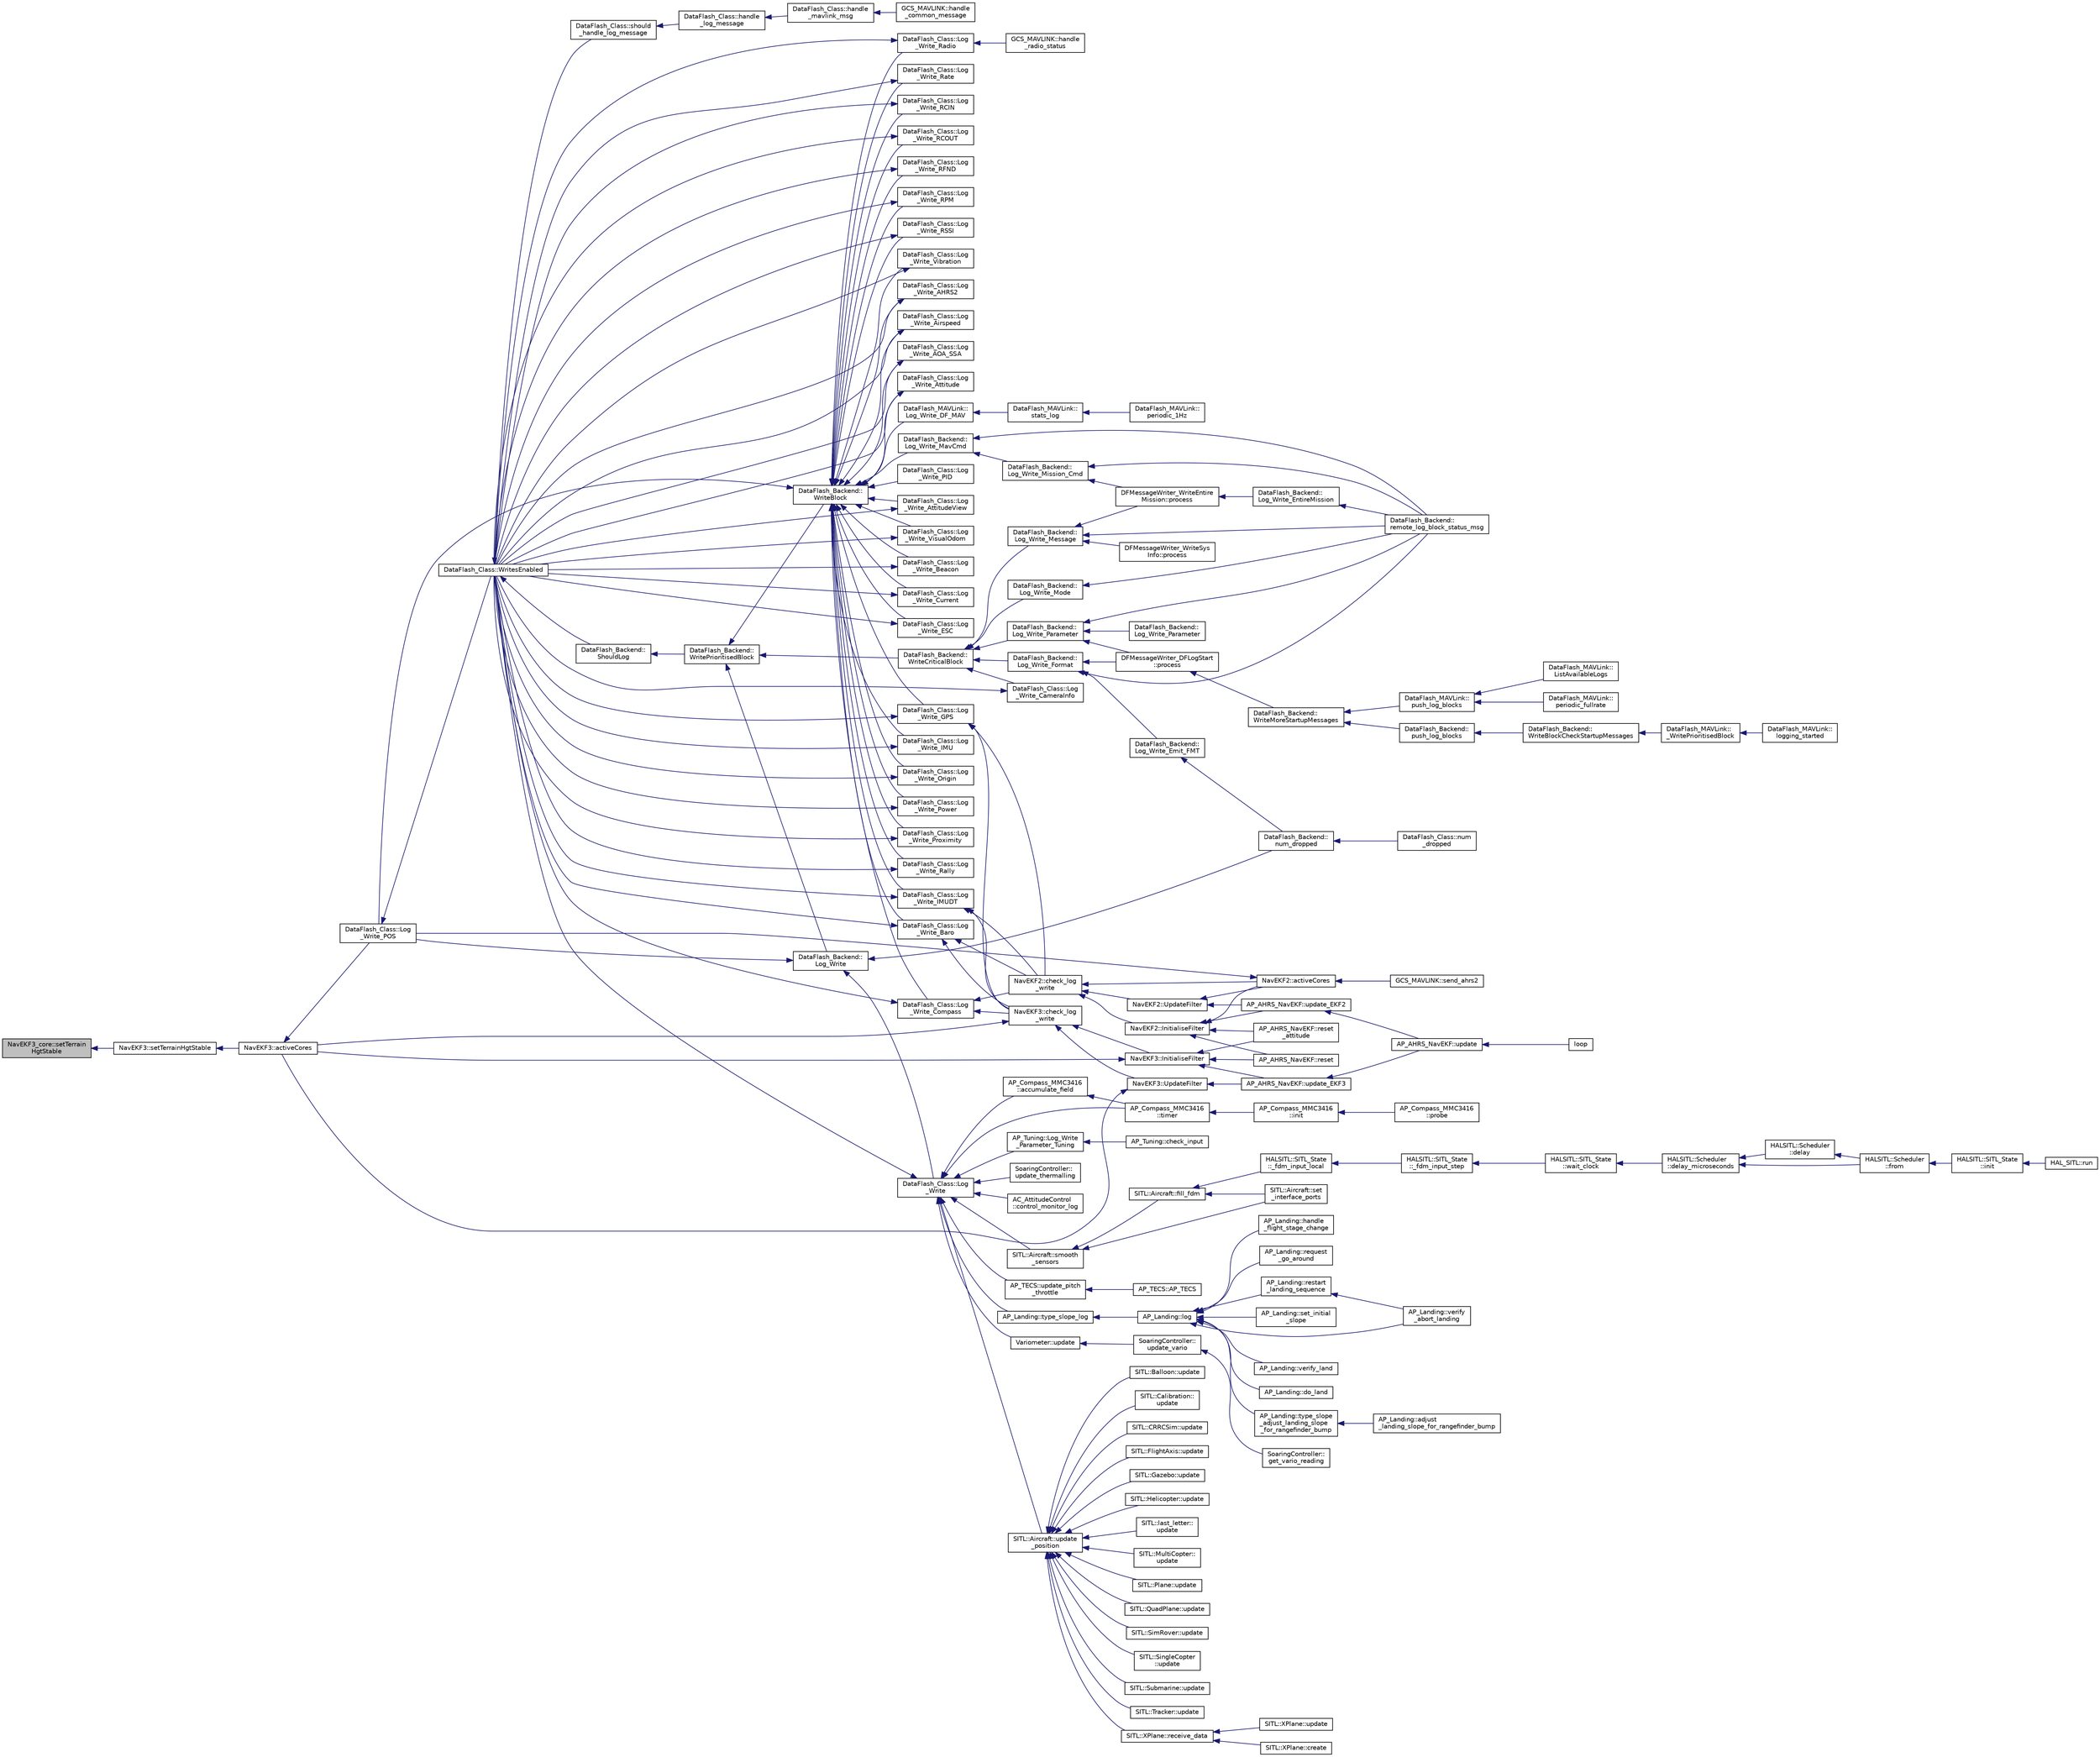 digraph "NavEKF3_core::setTerrainHgtStable"
{
 // INTERACTIVE_SVG=YES
  edge [fontname="Helvetica",fontsize="10",labelfontname="Helvetica",labelfontsize="10"];
  node [fontname="Helvetica",fontsize="10",shape=record];
  rankdir="LR";
  Node1 [label="NavEKF3_core::setTerrain\lHgtStable",height=0.2,width=0.4,color="black", fillcolor="grey75", style="filled", fontcolor="black"];
  Node1 -> Node2 [dir="back",color="midnightblue",fontsize="10",style="solid",fontname="Helvetica"];
  Node2 [label="NavEKF3::setTerrainHgtStable",height=0.2,width=0.4,color="black", fillcolor="white", style="filled",URL="$classNavEKF3.html#ad3a3ec456aee0f9177f044ae7b3b5376"];
  Node2 -> Node3 [dir="back",color="midnightblue",fontsize="10",style="solid",fontname="Helvetica"];
  Node3 [label="NavEKF3::activeCores",height=0.2,width=0.4,color="black", fillcolor="white", style="filled",URL="$classNavEKF3.html#a3e1f50ad977a17222fcd7a6851b0f2ec"];
  Node3 -> Node4 [dir="back",color="midnightblue",fontsize="10",style="solid",fontname="Helvetica"];
  Node4 [label="DataFlash_Class::Log\l_Write_POS",height=0.2,width=0.4,color="black", fillcolor="white", style="filled",URL="$classDataFlash__Class.html#a46e58faaa53c44516433f6bb7bde4163"];
  Node4 -> Node5 [dir="back",color="midnightblue",fontsize="10",style="solid",fontname="Helvetica"];
  Node5 [label="DataFlash_Class::WritesEnabled",height=0.2,width=0.4,color="black", fillcolor="white", style="filled",URL="$classDataFlash__Class.html#a680528ccef337901407a125439e1f397"];
  Node5 -> Node6 [dir="back",color="midnightblue",fontsize="10",style="solid",fontname="Helvetica"];
  Node6 [label="DataFlash_Class::should\l_handle_log_message",height=0.2,width=0.4,color="black", fillcolor="white", style="filled",URL="$classDataFlash__Class.html#a1f5e7a1ba369422c7df05cd384019b0e"];
  Node6 -> Node7 [dir="back",color="midnightblue",fontsize="10",style="solid",fontname="Helvetica"];
  Node7 [label="DataFlash_Class::handle\l_log_message",height=0.2,width=0.4,color="black", fillcolor="white", style="filled",URL="$classDataFlash__Class.html#a54a0f06df82820b62ec798a212821d25"];
  Node7 -> Node8 [dir="back",color="midnightblue",fontsize="10",style="solid",fontname="Helvetica"];
  Node8 [label="DataFlash_Class::handle\l_mavlink_msg",height=0.2,width=0.4,color="black", fillcolor="white", style="filled",URL="$classDataFlash__Class.html#a06ce95acf59edd4dd3b8aa7246913e7a"];
  Node8 -> Node9 [dir="back",color="midnightblue",fontsize="10",style="solid",fontname="Helvetica"];
  Node9 [label="GCS_MAVLINK::handle\l_common_message",height=0.2,width=0.4,color="black", fillcolor="white", style="filled",URL="$structGCS__MAVLINK.html#a13da94a2548ade6552a5250eb3251e89"];
  Node5 -> Node10 [dir="back",color="midnightblue",fontsize="10",style="solid",fontname="Helvetica"];
  Node10 [label="DataFlash_Backend::\lShouldLog",height=0.2,width=0.4,color="black", fillcolor="white", style="filled",URL="$classDataFlash__Backend.html#ae29c274eff677e46bb9e404656194789"];
  Node10 -> Node11 [dir="back",color="midnightblue",fontsize="10",style="solid",fontname="Helvetica"];
  Node11 [label="DataFlash_Backend::\lWritePrioritisedBlock",height=0.2,width=0.4,color="black", fillcolor="white", style="filled",URL="$classDataFlash__Backend.html#a70bd07e118265442caab0d742cb06abc"];
  Node11 -> Node12 [dir="back",color="midnightblue",fontsize="10",style="solid",fontname="Helvetica"];
  Node12 [label="DataFlash_Backend::\lLog_Write",height=0.2,width=0.4,color="black", fillcolor="white", style="filled",URL="$classDataFlash__Backend.html#a701111d46c96bfab23971267f325ddd3"];
  Node12 -> Node13 [dir="back",color="midnightblue",fontsize="10",style="solid",fontname="Helvetica"];
  Node13 [label="DataFlash_Class::Log\l_Write",height=0.2,width=0.4,color="black", fillcolor="white", style="filled",URL="$classDataFlash__Class.html#a379c836ed19feeac263fcd994b60226b"];
  Node13 -> Node14 [dir="back",color="midnightblue",fontsize="10",style="solid",fontname="Helvetica"];
  Node14 [label="AP_Compass_MMC3416\l::accumulate_field",height=0.2,width=0.4,color="black", fillcolor="white", style="filled",URL="$classAP__Compass__MMC3416.html#aa81525e474696e469db55ad9712a1b4f"];
  Node14 -> Node15 [dir="back",color="midnightblue",fontsize="10",style="solid",fontname="Helvetica"];
  Node15 [label="AP_Compass_MMC3416\l::timer",height=0.2,width=0.4,color="black", fillcolor="white", style="filled",URL="$classAP__Compass__MMC3416.html#a8b5b61173af45f3892c51bbeda783190"];
  Node15 -> Node16 [dir="back",color="midnightblue",fontsize="10",style="solid",fontname="Helvetica"];
  Node16 [label="AP_Compass_MMC3416\l::init",height=0.2,width=0.4,color="black", fillcolor="white", style="filled",URL="$classAP__Compass__MMC3416.html#af9749d12b13a50641e4c2b7b8b702ac2"];
  Node16 -> Node17 [dir="back",color="midnightblue",fontsize="10",style="solid",fontname="Helvetica"];
  Node17 [label="AP_Compass_MMC3416\l::probe",height=0.2,width=0.4,color="black", fillcolor="white", style="filled",URL="$classAP__Compass__MMC3416.html#a45317bd66ff02b0b69e17221ff572261"];
  Node13 -> Node18 [dir="back",color="midnightblue",fontsize="10",style="solid",fontname="Helvetica"];
  Node18 [label="AC_AttitudeControl\l::control_monitor_log",height=0.2,width=0.4,color="black", fillcolor="white", style="filled",URL="$classAC__AttitudeControl.html#a24124a33c8cd7a9cd575d0c16a1e2d5b"];
  Node13 -> Node19 [dir="back",color="midnightblue",fontsize="10",style="solid",fontname="Helvetica"];
  Node19 [label="AP_Tuning::Log_Write\l_Parameter_Tuning",height=0.2,width=0.4,color="black", fillcolor="white", style="filled",URL="$classAP__Tuning.html#abc35074ce5f7c46fbbc644d80c3dc15a"];
  Node19 -> Node20 [dir="back",color="midnightblue",fontsize="10",style="solid",fontname="Helvetica"];
  Node20 [label="AP_Tuning::check_input",height=0.2,width=0.4,color="black", fillcolor="white", style="filled",URL="$classAP__Tuning.html#a26bf8c5e3711e547ce95654ca285fecb"];
  Node13 -> Node21 [dir="back",color="midnightblue",fontsize="10",style="solid",fontname="Helvetica"];
  Node21 [label="SITL::Aircraft::smooth\l_sensors",height=0.2,width=0.4,color="black", fillcolor="white", style="filled",URL="$classSITL_1_1Aircraft.html#a8b835df207c22a4d9bc24b14525ce968"];
  Node21 -> Node22 [dir="back",color="midnightblue",fontsize="10",style="solid",fontname="Helvetica"];
  Node22 [label="SITL::Aircraft::fill_fdm",height=0.2,width=0.4,color="black", fillcolor="white", style="filled",URL="$classSITL_1_1Aircraft.html#a07b38044e8a77d5f48db38e9913e06db"];
  Node22 -> Node23 [dir="back",color="midnightblue",fontsize="10",style="solid",fontname="Helvetica"];
  Node23 [label="HALSITL::SITL_State\l::_fdm_input_local",height=0.2,width=0.4,color="black", fillcolor="white", style="filled",URL="$classHALSITL_1_1SITL__State.html#a141fe78b0702ab2f2ac4cafc221fdb97"];
  Node23 -> Node24 [dir="back",color="midnightblue",fontsize="10",style="solid",fontname="Helvetica"];
  Node24 [label="HALSITL::SITL_State\l::_fdm_input_step",height=0.2,width=0.4,color="black", fillcolor="white", style="filled",URL="$classHALSITL_1_1SITL__State.html#ae31c93a26ca780bb508dded2498e2e93"];
  Node24 -> Node25 [dir="back",color="midnightblue",fontsize="10",style="solid",fontname="Helvetica"];
  Node25 [label="HALSITL::SITL_State\l::wait_clock",height=0.2,width=0.4,color="black", fillcolor="white", style="filled",URL="$classHALSITL_1_1SITL__State.html#a3eeaf330efded46259bbf64fc53e6b9f"];
  Node25 -> Node26 [dir="back",color="midnightblue",fontsize="10",style="solid",fontname="Helvetica"];
  Node26 [label="HALSITL::Scheduler\l::delay_microseconds",height=0.2,width=0.4,color="black", fillcolor="white", style="filled",URL="$classHALSITL_1_1Scheduler.html#a4cffd5bcba0175bf49c7aa75ff3bf09a"];
  Node26 -> Node27 [dir="back",color="midnightblue",fontsize="10",style="solid",fontname="Helvetica"];
  Node27 [label="HALSITL::Scheduler\l::from",height=0.2,width=0.4,color="black", fillcolor="white", style="filled",URL="$classHALSITL_1_1Scheduler.html#a2c3ea70328333081349821921242cb39"];
  Node27 -> Node28 [dir="back",color="midnightblue",fontsize="10",style="solid",fontname="Helvetica"];
  Node28 [label="HALSITL::SITL_State\l::init",height=0.2,width=0.4,color="black", fillcolor="white", style="filled",URL="$classHALSITL_1_1SITL__State.html#a7059cb4e279007aae9b06757a68c15af"];
  Node28 -> Node29 [dir="back",color="midnightblue",fontsize="10",style="solid",fontname="Helvetica"];
  Node29 [label="HAL_SITL::run",height=0.2,width=0.4,color="black", fillcolor="white", style="filled",URL="$classHAL__SITL.html#add0e35ac5a212a6b187c55186c8f026a"];
  Node26 -> Node30 [dir="back",color="midnightblue",fontsize="10",style="solid",fontname="Helvetica"];
  Node30 [label="HALSITL::Scheduler\l::delay",height=0.2,width=0.4,color="black", fillcolor="white", style="filled",URL="$classHALSITL_1_1Scheduler.html#a14f3239ecbb9889823b20dc9de655c2f"];
  Node30 -> Node27 [dir="back",color="midnightblue",fontsize="10",style="solid",fontname="Helvetica"];
  Node22 -> Node31 [dir="back",color="midnightblue",fontsize="10",style="solid",fontname="Helvetica"];
  Node31 [label="SITL::Aircraft::set\l_interface_ports",height=0.2,width=0.4,color="black", fillcolor="white", style="filled",URL="$classSITL_1_1Aircraft.html#a061f04e9f5bc75cc1f250a4e7c3d8421"];
  Node21 -> Node31 [dir="back",color="midnightblue",fontsize="10",style="solid",fontname="Helvetica"];
  Node13 -> Node15 [dir="back",color="midnightblue",fontsize="10",style="solid",fontname="Helvetica"];
  Node13 -> Node32 [dir="back",color="midnightblue",fontsize="10",style="solid",fontname="Helvetica"];
  Node32 [label="AP_Landing::type_slope_log",height=0.2,width=0.4,color="black", fillcolor="white", style="filled",URL="$classAP__Landing.html#ac0b5a7424b989984441d47159f9e691c"];
  Node32 -> Node33 [dir="back",color="midnightblue",fontsize="10",style="solid",fontname="Helvetica"];
  Node33 [label="AP_Landing::log",height=0.2,width=0.4,color="black", fillcolor="white", style="filled",URL="$classAP__Landing.html#afbaa15e50629185cb1c1dcb1c41289d8"];
  Node33 -> Node34 [dir="back",color="midnightblue",fontsize="10",style="solid",fontname="Helvetica"];
  Node34 [label="AP_Landing::do_land",height=0.2,width=0.4,color="black", fillcolor="white", style="filled",URL="$classAP__Landing.html#ac7cb51eaa69d1bed262223b56ee2c4ce"];
  Node33 -> Node35 [dir="back",color="midnightblue",fontsize="10",style="solid",fontname="Helvetica"];
  Node35 [label="AP_Landing::handle\l_flight_stage_change",height=0.2,width=0.4,color="black", fillcolor="white", style="filled",URL="$classAP__Landing.html#a9f6d861fd1bf8df96c061931179095c0"];
  Node33 -> Node36 [dir="back",color="midnightblue",fontsize="10",style="solid",fontname="Helvetica"];
  Node36 [label="AP_Landing::request\l_go_around",height=0.2,width=0.4,color="black", fillcolor="white", style="filled",URL="$classAP__Landing.html#afc506451afaaca18bebe5746f1caf448"];
  Node33 -> Node37 [dir="back",color="midnightblue",fontsize="10",style="solid",fontname="Helvetica"];
  Node37 [label="AP_Landing::restart\l_landing_sequence",height=0.2,width=0.4,color="black", fillcolor="white", style="filled",URL="$classAP__Landing.html#a4cb652398231c274e6061aa6b211366b"];
  Node37 -> Node38 [dir="back",color="midnightblue",fontsize="10",style="solid",fontname="Helvetica"];
  Node38 [label="AP_Landing::verify\l_abort_landing",height=0.2,width=0.4,color="black", fillcolor="white", style="filled",URL="$classAP__Landing.html#a23d5d937afe630bfa1d3eeea5d767e4b"];
  Node33 -> Node39 [dir="back",color="midnightblue",fontsize="10",style="solid",fontname="Helvetica"];
  Node39 [label="AP_Landing::set_initial\l_slope",height=0.2,width=0.4,color="black", fillcolor="white", style="filled",URL="$classAP__Landing.html#a7e905f0cb574cb49a778b18906362736"];
  Node33 -> Node40 [dir="back",color="midnightblue",fontsize="10",style="solid",fontname="Helvetica"];
  Node40 [label="AP_Landing::type_slope\l_adjust_landing_slope\l_for_rangefinder_bump",height=0.2,width=0.4,color="black", fillcolor="white", style="filled",URL="$classAP__Landing.html#a68317a4d27e65aadc7013a9363da5ce3"];
  Node40 -> Node41 [dir="back",color="midnightblue",fontsize="10",style="solid",fontname="Helvetica"];
  Node41 [label="AP_Landing::adjust\l_landing_slope_for_rangefinder_bump",height=0.2,width=0.4,color="black", fillcolor="white", style="filled",URL="$classAP__Landing.html#aca701ba52726269447500bdf654b3b10"];
  Node33 -> Node38 [dir="back",color="midnightblue",fontsize="10",style="solid",fontname="Helvetica"];
  Node33 -> Node42 [dir="back",color="midnightblue",fontsize="10",style="solid",fontname="Helvetica"];
  Node42 [label="AP_Landing::verify_land",height=0.2,width=0.4,color="black", fillcolor="white", style="filled",URL="$classAP__Landing.html#afdbc34de818b9cb366336c23660fd495"];
  Node13 -> Node43 [dir="back",color="midnightblue",fontsize="10",style="solid",fontname="Helvetica"];
  Node43 [label="Variometer::update",height=0.2,width=0.4,color="black", fillcolor="white", style="filled",URL="$classVariometer.html#ae8429634659d6e7f64a64992380e7b2b"];
  Node43 -> Node44 [dir="back",color="midnightblue",fontsize="10",style="solid",fontname="Helvetica"];
  Node44 [label="SoaringController::\lupdate_vario",height=0.2,width=0.4,color="black", fillcolor="white", style="filled",URL="$classSoaringController.html#a7adf701742d2ba2f2e699b9e3ce1b955"];
  Node44 -> Node45 [dir="back",color="midnightblue",fontsize="10",style="solid",fontname="Helvetica"];
  Node45 [label="SoaringController::\lget_vario_reading",height=0.2,width=0.4,color="black", fillcolor="white", style="filled",URL="$classSoaringController.html#aea41b313738070dceb7c4953d4873342"];
  Node13 -> Node46 [dir="back",color="midnightblue",fontsize="10",style="solid",fontname="Helvetica"];
  Node46 [label="AP_TECS::update_pitch\l_throttle",height=0.2,width=0.4,color="black", fillcolor="white", style="filled",URL="$classAP__TECS.html#ad9fdee521b36fe15ab8ab06a35717c5a"];
  Node46 -> Node47 [dir="back",color="midnightblue",fontsize="10",style="solid",fontname="Helvetica"];
  Node47 [label="AP_TECS::AP_TECS",height=0.2,width=0.4,color="black", fillcolor="white", style="filled",URL="$classAP__TECS.html#a01d6d2b6f4c4151838115b13020d8990"];
  Node13 -> Node48 [dir="back",color="midnightblue",fontsize="10",style="solid",fontname="Helvetica"];
  Node48 [label="SITL::Aircraft::update\l_position",height=0.2,width=0.4,color="black", fillcolor="white", style="filled",URL="$classSITL_1_1Aircraft.html#a4a72b2c0617cf55b24b062daaae685b9"];
  Node48 -> Node49 [dir="back",color="midnightblue",fontsize="10",style="solid",fontname="Helvetica"];
  Node49 [label="SITL::Balloon::update",height=0.2,width=0.4,color="black", fillcolor="white", style="filled",URL="$classSITL_1_1Balloon.html#a34f5716a3c9ba0805d89dc36656ae90c"];
  Node48 -> Node50 [dir="back",color="midnightblue",fontsize="10",style="solid",fontname="Helvetica"];
  Node50 [label="SITL::Calibration::\lupdate",height=0.2,width=0.4,color="black", fillcolor="white", style="filled",URL="$classSITL_1_1Calibration.html#a0c3f60adfbc5d68ae425883af18b62f4"];
  Node48 -> Node51 [dir="back",color="midnightblue",fontsize="10",style="solid",fontname="Helvetica"];
  Node51 [label="SITL::CRRCSim::update",height=0.2,width=0.4,color="black", fillcolor="white", style="filled",URL="$classSITL_1_1CRRCSim.html#ada236d396837feb2c5efe885ea504f87"];
  Node48 -> Node52 [dir="back",color="midnightblue",fontsize="10",style="solid",fontname="Helvetica"];
  Node52 [label="SITL::FlightAxis::update",height=0.2,width=0.4,color="black", fillcolor="white", style="filled",URL="$classSITL_1_1FlightAxis.html#abea39b8171735bf99ad90267f6be4c42"];
  Node48 -> Node53 [dir="back",color="midnightblue",fontsize="10",style="solid",fontname="Helvetica"];
  Node53 [label="SITL::Gazebo::update",height=0.2,width=0.4,color="black", fillcolor="white", style="filled",URL="$classSITL_1_1Gazebo.html#a120a541070549b98ba4740c91abf97a7"];
  Node48 -> Node54 [dir="back",color="midnightblue",fontsize="10",style="solid",fontname="Helvetica"];
  Node54 [label="SITL::Helicopter::update",height=0.2,width=0.4,color="black", fillcolor="white", style="filled",URL="$classSITL_1_1Helicopter.html#a0e8602ead0fe804552ab7ade9a1b171e"];
  Node48 -> Node55 [dir="back",color="midnightblue",fontsize="10",style="solid",fontname="Helvetica"];
  Node55 [label="SITL::last_letter::\lupdate",height=0.2,width=0.4,color="black", fillcolor="white", style="filled",URL="$classSITL_1_1last__letter.html#ae4e6d3acea9730faa873e8d25b876d19"];
  Node48 -> Node56 [dir="back",color="midnightblue",fontsize="10",style="solid",fontname="Helvetica"];
  Node56 [label="SITL::MultiCopter::\lupdate",height=0.2,width=0.4,color="black", fillcolor="white", style="filled",URL="$classSITL_1_1MultiCopter.html#ad4df8bcd20625ce425cc9d73f9aa6a20"];
  Node48 -> Node57 [dir="back",color="midnightblue",fontsize="10",style="solid",fontname="Helvetica"];
  Node57 [label="SITL::Plane::update",height=0.2,width=0.4,color="black", fillcolor="white", style="filled",URL="$classSITL_1_1Plane.html#a7852409df29e250b1903384d1446930c"];
  Node48 -> Node58 [dir="back",color="midnightblue",fontsize="10",style="solid",fontname="Helvetica"];
  Node58 [label="SITL::QuadPlane::update",height=0.2,width=0.4,color="black", fillcolor="white", style="filled",URL="$classSITL_1_1QuadPlane.html#af9068f0de1894f5afc49481c869e3b6c"];
  Node48 -> Node59 [dir="back",color="midnightblue",fontsize="10",style="solid",fontname="Helvetica"];
  Node59 [label="SITL::SimRover::update",height=0.2,width=0.4,color="black", fillcolor="white", style="filled",URL="$classSITL_1_1SimRover.html#a0692a116e9c7cff78adb0b08b0d571b2"];
  Node48 -> Node60 [dir="back",color="midnightblue",fontsize="10",style="solid",fontname="Helvetica"];
  Node60 [label="SITL::SingleCopter\l::update",height=0.2,width=0.4,color="black", fillcolor="white", style="filled",URL="$classSITL_1_1SingleCopter.html#a07d0997518b86260a6a80b914733d7b5"];
  Node48 -> Node61 [dir="back",color="midnightblue",fontsize="10",style="solid",fontname="Helvetica"];
  Node61 [label="SITL::Submarine::update",height=0.2,width=0.4,color="black", fillcolor="white", style="filled",URL="$classSITL_1_1Submarine.html#ae172876dbb527df84dfb38c9fa383878"];
  Node48 -> Node62 [dir="back",color="midnightblue",fontsize="10",style="solid",fontname="Helvetica"];
  Node62 [label="SITL::Tracker::update",height=0.2,width=0.4,color="black", fillcolor="white", style="filled",URL="$classSITL_1_1Tracker.html#aa2d26c0841ead98b60a9291eb4d74b71"];
  Node48 -> Node63 [dir="back",color="midnightblue",fontsize="10",style="solid",fontname="Helvetica"];
  Node63 [label="SITL::XPlane::receive_data",height=0.2,width=0.4,color="black", fillcolor="white", style="filled",URL="$classSITL_1_1XPlane.html#ab30e1d12c7ebc3699a29f3442804a68b"];
  Node63 -> Node64 [dir="back",color="midnightblue",fontsize="10",style="solid",fontname="Helvetica"];
  Node64 [label="SITL::XPlane::update",height=0.2,width=0.4,color="black", fillcolor="white", style="filled",URL="$classSITL_1_1XPlane.html#abc5e72c8fd3445fcb19b6b1d42ec9970"];
  Node63 -> Node65 [dir="back",color="midnightblue",fontsize="10",style="solid",fontname="Helvetica"];
  Node65 [label="SITL::XPlane::create",height=0.2,width=0.4,color="black", fillcolor="white", style="filled",URL="$classSITL_1_1XPlane.html#a5cbab32f016edeff5108ded953c17cbe"];
  Node13 -> Node66 [dir="back",color="midnightblue",fontsize="10",style="solid",fontname="Helvetica"];
  Node66 [label="SoaringController::\lupdate_thermalling",height=0.2,width=0.4,color="black", fillcolor="white", style="filled",URL="$classSoaringController.html#abfbc693fd6c93da20fb098aedf6fd596"];
  Node13 -> Node5 [dir="back",color="midnightblue",fontsize="10",style="solid",fontname="Helvetica"];
  Node12 -> Node4 [dir="back",color="midnightblue",fontsize="10",style="solid",fontname="Helvetica"];
  Node12 -> Node67 [dir="back",color="midnightblue",fontsize="10",style="solid",fontname="Helvetica"];
  Node67 [label="DataFlash_Backend::\lnum_dropped",height=0.2,width=0.4,color="black", fillcolor="white", style="filled",URL="$classDataFlash__Backend.html#a944c1f573e2cd12e7ff491d48898d446"];
  Node67 -> Node68 [dir="back",color="midnightblue",fontsize="10",style="solid",fontname="Helvetica"];
  Node68 [label="DataFlash_Class::num\l_dropped",height=0.2,width=0.4,color="black", fillcolor="white", style="filled",URL="$classDataFlash__Class.html#a3b01d9a49c319ca3995df9b1649b9249"];
  Node11 -> Node69 [dir="back",color="midnightblue",fontsize="10",style="solid",fontname="Helvetica"];
  Node69 [label="DataFlash_Backend::\lWriteBlock",height=0.2,width=0.4,color="black", fillcolor="white", style="filled",URL="$classDataFlash__Backend.html#aed94b3ad1fd7333ddd7c2e20c3433d52"];
  Node69 -> Node70 [dir="back",color="midnightblue",fontsize="10",style="solid",fontname="Helvetica"];
  Node70 [label="DataFlash_Class::Log\l_Write_AHRS2",height=0.2,width=0.4,color="black", fillcolor="white", style="filled",URL="$classDataFlash__Class.html#ad81bca014959c6b0a6714ea0d83c409f"];
  Node70 -> Node5 [dir="back",color="midnightblue",fontsize="10",style="solid",fontname="Helvetica"];
  Node69 -> Node71 [dir="back",color="midnightblue",fontsize="10",style="solid",fontname="Helvetica"];
  Node71 [label="DataFlash_Class::Log\l_Write_Airspeed",height=0.2,width=0.4,color="black", fillcolor="white", style="filled",URL="$classDataFlash__Class.html#a6a38481f36ae833e7093c41a0e72be31"];
  Node71 -> Node5 [dir="back",color="midnightblue",fontsize="10",style="solid",fontname="Helvetica"];
  Node69 -> Node72 [dir="back",color="midnightblue",fontsize="10",style="solid",fontname="Helvetica"];
  Node72 [label="DataFlash_Class::Log\l_Write_AOA_SSA",height=0.2,width=0.4,color="black", fillcolor="white", style="filled",URL="$classDataFlash__Class.html#a07c6e6dc1aeb58b8f3255a63e0d5a430"];
  Node72 -> Node5 [dir="back",color="midnightblue",fontsize="10",style="solid",fontname="Helvetica"];
  Node69 -> Node73 [dir="back",color="midnightblue",fontsize="10",style="solid",fontname="Helvetica"];
  Node73 [label="DataFlash_Class::Log\l_Write_Attitude",height=0.2,width=0.4,color="black", fillcolor="white", style="filled",URL="$classDataFlash__Class.html#a100c0458780b38dd0ccc4a7381827b3c"];
  Node73 -> Node5 [dir="back",color="midnightblue",fontsize="10",style="solid",fontname="Helvetica"];
  Node69 -> Node74 [dir="back",color="midnightblue",fontsize="10",style="solid",fontname="Helvetica"];
  Node74 [label="DataFlash_Class::Log\l_Write_AttitudeView",height=0.2,width=0.4,color="black", fillcolor="white", style="filled",URL="$classDataFlash__Class.html#abf48a5cb3c39a255385d3853beb1b5d7"];
  Node74 -> Node5 [dir="back",color="midnightblue",fontsize="10",style="solid",fontname="Helvetica"];
  Node69 -> Node75 [dir="back",color="midnightblue",fontsize="10",style="solid",fontname="Helvetica"];
  Node75 [label="DataFlash_Class::Log\l_Write_Baro",height=0.2,width=0.4,color="black", fillcolor="white", style="filled",URL="$classDataFlash__Class.html#a4a12c2f2025e0a63d6ec85602857d0cb"];
  Node75 -> Node76 [dir="back",color="midnightblue",fontsize="10",style="solid",fontname="Helvetica"];
  Node76 [label="NavEKF3::check_log\l_write",height=0.2,width=0.4,color="black", fillcolor="white", style="filled",URL="$classNavEKF3.html#afa5a1b626563d35ad95545e8f056214b"];
  Node76 -> Node3 [dir="back",color="midnightblue",fontsize="10",style="solid",fontname="Helvetica"];
  Node76 -> Node77 [dir="back",color="midnightblue",fontsize="10",style="solid",fontname="Helvetica"];
  Node77 [label="NavEKF3::InitialiseFilter",height=0.2,width=0.4,color="black", fillcolor="white", style="filled",URL="$classNavEKF3.html#a07f064fa513fbb6e7188141904f3b5b5"];
  Node77 -> Node3 [dir="back",color="midnightblue",fontsize="10",style="solid",fontname="Helvetica"];
  Node77 -> Node78 [dir="back",color="midnightblue",fontsize="10",style="solid",fontname="Helvetica"];
  Node78 [label="AP_AHRS_NavEKF::reset",height=0.2,width=0.4,color="black", fillcolor="white", style="filled",URL="$classAP__AHRS__NavEKF.html#a532ff0df024a4537e5a108c42ba405a7"];
  Node77 -> Node79 [dir="back",color="midnightblue",fontsize="10",style="solid",fontname="Helvetica"];
  Node79 [label="AP_AHRS_NavEKF::reset\l_attitude",height=0.2,width=0.4,color="black", fillcolor="white", style="filled",URL="$classAP__AHRS__NavEKF.html#a9bd3c7f1793a48cd0d736b19fbfaf19a"];
  Node77 -> Node80 [dir="back",color="midnightblue",fontsize="10",style="solid",fontname="Helvetica"];
  Node80 [label="AP_AHRS_NavEKF::update_EKF3",height=0.2,width=0.4,color="black", fillcolor="white", style="filled",URL="$classAP__AHRS__NavEKF.html#a324160404f12959e955554f5aed26459"];
  Node80 -> Node81 [dir="back",color="midnightblue",fontsize="10",style="solid",fontname="Helvetica"];
  Node81 [label="AP_AHRS_NavEKF::update",height=0.2,width=0.4,color="black", fillcolor="white", style="filled",URL="$classAP__AHRS__NavEKF.html#ac8111979c5dc37a55b2c50818534ea52"];
  Node81 -> Node82 [dir="back",color="midnightblue",fontsize="10",style="solid",fontname="Helvetica"];
  Node82 [label="loop",height=0.2,width=0.4,color="black", fillcolor="white", style="filled",URL="$AHRS__Test_8cpp.html#afe461d27b9c48d5921c00d521181f12f"];
  Node76 -> Node83 [dir="back",color="midnightblue",fontsize="10",style="solid",fontname="Helvetica"];
  Node83 [label="NavEKF3::UpdateFilter",height=0.2,width=0.4,color="black", fillcolor="white", style="filled",URL="$classNavEKF3.html#a477020fcf29376e0c2205dbf79728104"];
  Node83 -> Node3 [dir="back",color="midnightblue",fontsize="10",style="solid",fontname="Helvetica"];
  Node83 -> Node80 [dir="back",color="midnightblue",fontsize="10",style="solid",fontname="Helvetica"];
  Node75 -> Node84 [dir="back",color="midnightblue",fontsize="10",style="solid",fontname="Helvetica"];
  Node84 [label="NavEKF2::check_log\l_write",height=0.2,width=0.4,color="black", fillcolor="white", style="filled",URL="$classNavEKF2.html#a124df957952b2cb0c04e4318a173f67a"];
  Node84 -> Node85 [dir="back",color="midnightblue",fontsize="10",style="solid",fontname="Helvetica"];
  Node85 [label="NavEKF2::activeCores",height=0.2,width=0.4,color="black", fillcolor="white", style="filled",URL="$classNavEKF2.html#ab18af2714c15fcf190493c01e2a28c73"];
  Node85 -> Node4 [dir="back",color="midnightblue",fontsize="10",style="solid",fontname="Helvetica"];
  Node85 -> Node86 [dir="back",color="midnightblue",fontsize="10",style="solid",fontname="Helvetica"];
  Node86 [label="GCS_MAVLINK::send_ahrs2",height=0.2,width=0.4,color="black", fillcolor="white", style="filled",URL="$structGCS__MAVLINK.html#a558ba3447048b78cb9dde460053e2741"];
  Node84 -> Node87 [dir="back",color="midnightblue",fontsize="10",style="solid",fontname="Helvetica"];
  Node87 [label="NavEKF2::InitialiseFilter",height=0.2,width=0.4,color="black", fillcolor="white", style="filled",URL="$classNavEKF2.html#a9c447b8d84abf2dfc845ddbbbad46a2b"];
  Node87 -> Node85 [dir="back",color="midnightblue",fontsize="10",style="solid",fontname="Helvetica"];
  Node87 -> Node78 [dir="back",color="midnightblue",fontsize="10",style="solid",fontname="Helvetica"];
  Node87 -> Node79 [dir="back",color="midnightblue",fontsize="10",style="solid",fontname="Helvetica"];
  Node87 -> Node88 [dir="back",color="midnightblue",fontsize="10",style="solid",fontname="Helvetica"];
  Node88 [label="AP_AHRS_NavEKF::update_EKF2",height=0.2,width=0.4,color="black", fillcolor="white", style="filled",URL="$classAP__AHRS__NavEKF.html#a0187c6d3d4348b002a204c05d3e94b07"];
  Node88 -> Node81 [dir="back",color="midnightblue",fontsize="10",style="solid",fontname="Helvetica"];
  Node84 -> Node89 [dir="back",color="midnightblue",fontsize="10",style="solid",fontname="Helvetica"];
  Node89 [label="NavEKF2::UpdateFilter",height=0.2,width=0.4,color="black", fillcolor="white", style="filled",URL="$classNavEKF2.html#a72815b1bbd9d7ceb0ff7ae52d14516df"];
  Node89 -> Node85 [dir="back",color="midnightblue",fontsize="10",style="solid",fontname="Helvetica"];
  Node89 -> Node88 [dir="back",color="midnightblue",fontsize="10",style="solid",fontname="Helvetica"];
  Node75 -> Node5 [dir="back",color="midnightblue",fontsize="10",style="solid",fontname="Helvetica"];
  Node69 -> Node90 [dir="back",color="midnightblue",fontsize="10",style="solid",fontname="Helvetica"];
  Node90 [label="DataFlash_Class::Log\l_Write_Beacon",height=0.2,width=0.4,color="black", fillcolor="white", style="filled",URL="$classDataFlash__Class.html#abe412cc7c41a691691c24ec560586c45"];
  Node90 -> Node5 [dir="back",color="midnightblue",fontsize="10",style="solid",fontname="Helvetica"];
  Node69 -> Node91 [dir="back",color="midnightblue",fontsize="10",style="solid",fontname="Helvetica"];
  Node91 [label="DataFlash_Class::Log\l_Write_Compass",height=0.2,width=0.4,color="black", fillcolor="white", style="filled",URL="$classDataFlash__Class.html#a5189adf1c5da47c2149ca1d7baa745d8"];
  Node91 -> Node76 [dir="back",color="midnightblue",fontsize="10",style="solid",fontname="Helvetica"];
  Node91 -> Node84 [dir="back",color="midnightblue",fontsize="10",style="solid",fontname="Helvetica"];
  Node91 -> Node5 [dir="back",color="midnightblue",fontsize="10",style="solid",fontname="Helvetica"];
  Node69 -> Node92 [dir="back",color="midnightblue",fontsize="10",style="solid",fontname="Helvetica"];
  Node92 [label="DataFlash_Class::Log\l_Write_Current",height=0.2,width=0.4,color="black", fillcolor="white", style="filled",URL="$classDataFlash__Class.html#a6bc40fe7e7fd0b068700d5b89d85a920"];
  Node92 -> Node5 [dir="back",color="midnightblue",fontsize="10",style="solid",fontname="Helvetica"];
  Node69 -> Node93 [dir="back",color="midnightblue",fontsize="10",style="solid",fontname="Helvetica"];
  Node93 [label="DataFlash_MAVLink::\lLog_Write_DF_MAV",height=0.2,width=0.4,color="black", fillcolor="white", style="filled",URL="$classDataFlash__MAVLink.html#a4e95e48809d7011702476e879415d96c"];
  Node93 -> Node94 [dir="back",color="midnightblue",fontsize="10",style="solid",fontname="Helvetica"];
  Node94 [label="DataFlash_MAVLink::\lstats_log",height=0.2,width=0.4,color="black", fillcolor="white", style="filled",URL="$classDataFlash__MAVLink.html#af0e5de77619126d8d8d1dd06a389717d"];
  Node94 -> Node95 [dir="back",color="midnightblue",fontsize="10",style="solid",fontname="Helvetica"];
  Node95 [label="DataFlash_MAVLink::\lperiodic_1Hz",height=0.2,width=0.4,color="black", fillcolor="white", style="filled",URL="$classDataFlash__MAVLink.html#aff8ee53b8fbc202ef153f112dade8f21"];
  Node69 -> Node96 [dir="back",color="midnightblue",fontsize="10",style="solid",fontname="Helvetica"];
  Node96 [label="DataFlash_Class::Log\l_Write_ESC",height=0.2,width=0.4,color="black", fillcolor="white", style="filled",URL="$classDataFlash__Class.html#a90a22bd1a0d9fff2bde1efdf0d0c9575"];
  Node96 -> Node5 [dir="back",color="midnightblue",fontsize="10",style="solid",fontname="Helvetica"];
  Node69 -> Node97 [dir="back",color="midnightblue",fontsize="10",style="solid",fontname="Helvetica"];
  Node97 [label="DataFlash_Class::Log\l_Write_GPS",height=0.2,width=0.4,color="black", fillcolor="white", style="filled",URL="$classDataFlash__Class.html#a8a9087dec83092f0ea67b6741ff9f32e"];
  Node97 -> Node76 [dir="back",color="midnightblue",fontsize="10",style="solid",fontname="Helvetica"];
  Node97 -> Node84 [dir="back",color="midnightblue",fontsize="10",style="solid",fontname="Helvetica"];
  Node97 -> Node5 [dir="back",color="midnightblue",fontsize="10",style="solid",fontname="Helvetica"];
  Node69 -> Node98 [dir="back",color="midnightblue",fontsize="10",style="solid",fontname="Helvetica"];
  Node98 [label="DataFlash_Class::Log\l_Write_IMU",height=0.2,width=0.4,color="black", fillcolor="white", style="filled",URL="$classDataFlash__Class.html#a805d766e5347af5349e0979a2a07e452"];
  Node98 -> Node5 [dir="back",color="midnightblue",fontsize="10",style="solid",fontname="Helvetica"];
  Node69 -> Node99 [dir="back",color="midnightblue",fontsize="10",style="solid",fontname="Helvetica"];
  Node99 [label="DataFlash_Class::Log\l_Write_IMUDT",height=0.2,width=0.4,color="black", fillcolor="white", style="filled",URL="$classDataFlash__Class.html#a5835f10f0f4c71618a3793d582b3a52a"];
  Node99 -> Node76 [dir="back",color="midnightblue",fontsize="10",style="solid",fontname="Helvetica"];
  Node99 -> Node84 [dir="back",color="midnightblue",fontsize="10",style="solid",fontname="Helvetica"];
  Node99 -> Node5 [dir="back",color="midnightblue",fontsize="10",style="solid",fontname="Helvetica"];
  Node69 -> Node100 [dir="back",color="midnightblue",fontsize="10",style="solid",fontname="Helvetica"];
  Node100 [label="DataFlash_Backend::\lLog_Write_MavCmd",height=0.2,width=0.4,color="black", fillcolor="white", style="filled",URL="$classDataFlash__Backend.html#af0dcded34eb71f36ee8f910424be2061"];
  Node100 -> Node101 [dir="back",color="midnightblue",fontsize="10",style="solid",fontname="Helvetica"];
  Node101 [label="DataFlash_Backend::\lLog_Write_Mission_Cmd",height=0.2,width=0.4,color="black", fillcolor="white", style="filled",URL="$classDataFlash__Backend.html#a570580fce5fc1f96a9cfd6bb75dd8705"];
  Node101 -> Node102 [dir="back",color="midnightblue",fontsize="10",style="solid",fontname="Helvetica"];
  Node102 [label="DFMessageWriter_WriteEntire\lMission::process",height=0.2,width=0.4,color="black", fillcolor="white", style="filled",URL="$classDFMessageWriter__WriteEntireMission.html#a157afd1587cb4756d21bfd04bd64fdd1"];
  Node102 -> Node103 [dir="back",color="midnightblue",fontsize="10",style="solid",fontname="Helvetica"];
  Node103 [label="DataFlash_Backend::\lLog_Write_EntireMission",height=0.2,width=0.4,color="black", fillcolor="white", style="filled",URL="$classDataFlash__Backend.html#a2cf7e12a43bb8ebf9aa3ea073e544f40"];
  Node103 -> Node104 [dir="back",color="midnightblue",fontsize="10",style="solid",fontname="Helvetica"];
  Node104 [label="DataFlash_Backend::\lremote_log_block_status_msg",height=0.2,width=0.4,color="black", fillcolor="white", style="filled",URL="$classDataFlash__Backend.html#acc06500874549df2b2567f069176506e"];
  Node101 -> Node104 [dir="back",color="midnightblue",fontsize="10",style="solid",fontname="Helvetica"];
  Node100 -> Node104 [dir="back",color="midnightblue",fontsize="10",style="solid",fontname="Helvetica"];
  Node69 -> Node105 [dir="back",color="midnightblue",fontsize="10",style="solid",fontname="Helvetica"];
  Node105 [label="DataFlash_Class::Log\l_Write_Origin",height=0.2,width=0.4,color="black", fillcolor="white", style="filled",URL="$classDataFlash__Class.html#a7c9ea84e9cbfd62bac7f1fac7cafa562"];
  Node105 -> Node5 [dir="back",color="midnightblue",fontsize="10",style="solid",fontname="Helvetica"];
  Node69 -> Node106 [dir="back",color="midnightblue",fontsize="10",style="solid",fontname="Helvetica"];
  Node106 [label="DataFlash_Class::Log\l_Write_PID",height=0.2,width=0.4,color="black", fillcolor="white", style="filled",URL="$classDataFlash__Class.html#a92d70f9aa906b4a2ad56f88cf04630ce"];
  Node69 -> Node4 [dir="back",color="midnightblue",fontsize="10",style="solid",fontname="Helvetica"];
  Node69 -> Node107 [dir="back",color="midnightblue",fontsize="10",style="solid",fontname="Helvetica"];
  Node107 [label="DataFlash_Class::Log\l_Write_Power",height=0.2,width=0.4,color="black", fillcolor="white", style="filled",URL="$classDataFlash__Class.html#a0244745bcbf21252169dbca26be44557"];
  Node107 -> Node5 [dir="back",color="midnightblue",fontsize="10",style="solid",fontname="Helvetica"];
  Node69 -> Node108 [dir="back",color="midnightblue",fontsize="10",style="solid",fontname="Helvetica"];
  Node108 [label="DataFlash_Class::Log\l_Write_Proximity",height=0.2,width=0.4,color="black", fillcolor="white", style="filled",URL="$classDataFlash__Class.html#adebf82a1c347a2dbcaf366ea32bc3bc5"];
  Node108 -> Node5 [dir="back",color="midnightblue",fontsize="10",style="solid",fontname="Helvetica"];
  Node69 -> Node109 [dir="back",color="midnightblue",fontsize="10",style="solid",fontname="Helvetica"];
  Node109 [label="DataFlash_Class::Log\l_Write_Radio",height=0.2,width=0.4,color="black", fillcolor="white", style="filled",URL="$classDataFlash__Class.html#ae26cdaa597f952193b6be4436d55c7d6"];
  Node109 -> Node110 [dir="back",color="midnightblue",fontsize="10",style="solid",fontname="Helvetica"];
  Node110 [label="GCS_MAVLINK::handle\l_radio_status",height=0.2,width=0.4,color="black", fillcolor="white", style="filled",URL="$structGCS__MAVLINK.html#a95855cb1b5e848b644d0fdeb1009a031"];
  Node109 -> Node5 [dir="back",color="midnightblue",fontsize="10",style="solid",fontname="Helvetica"];
  Node69 -> Node111 [dir="back",color="midnightblue",fontsize="10",style="solid",fontname="Helvetica"];
  Node111 [label="DataFlash_Class::Log\l_Write_Rally",height=0.2,width=0.4,color="black", fillcolor="white", style="filled",URL="$classDataFlash__Class.html#aa4421dde08afcd932ccbe12aef85055d"];
  Node111 -> Node5 [dir="back",color="midnightblue",fontsize="10",style="solid",fontname="Helvetica"];
  Node69 -> Node112 [dir="back",color="midnightblue",fontsize="10",style="solid",fontname="Helvetica"];
  Node112 [label="DataFlash_Class::Log\l_Write_Rate",height=0.2,width=0.4,color="black", fillcolor="white", style="filled",URL="$classDataFlash__Class.html#a5db08f0e524269d5b88c5919424af11c"];
  Node112 -> Node5 [dir="back",color="midnightblue",fontsize="10",style="solid",fontname="Helvetica"];
  Node69 -> Node113 [dir="back",color="midnightblue",fontsize="10",style="solid",fontname="Helvetica"];
  Node113 [label="DataFlash_Class::Log\l_Write_RCIN",height=0.2,width=0.4,color="black", fillcolor="white", style="filled",URL="$classDataFlash__Class.html#ae3cb0f9ab8db6bcced3f504a2a767081"];
  Node113 -> Node5 [dir="back",color="midnightblue",fontsize="10",style="solid",fontname="Helvetica"];
  Node69 -> Node114 [dir="back",color="midnightblue",fontsize="10",style="solid",fontname="Helvetica"];
  Node114 [label="DataFlash_Class::Log\l_Write_RCOUT",height=0.2,width=0.4,color="black", fillcolor="white", style="filled",URL="$classDataFlash__Class.html#a365196ae7546b5065934ffbdb91066e5"];
  Node114 -> Node5 [dir="back",color="midnightblue",fontsize="10",style="solid",fontname="Helvetica"];
  Node69 -> Node115 [dir="back",color="midnightblue",fontsize="10",style="solid",fontname="Helvetica"];
  Node115 [label="DataFlash_Class::Log\l_Write_RFND",height=0.2,width=0.4,color="black", fillcolor="white", style="filled",URL="$classDataFlash__Class.html#af0a21d8a256a8e1e6f9da5566cc5a168"];
  Node115 -> Node5 [dir="back",color="midnightblue",fontsize="10",style="solid",fontname="Helvetica"];
  Node69 -> Node116 [dir="back",color="midnightblue",fontsize="10",style="solid",fontname="Helvetica"];
  Node116 [label="DataFlash_Class::Log\l_Write_RPM",height=0.2,width=0.4,color="black", fillcolor="white", style="filled",URL="$classDataFlash__Class.html#aa5d9034787597e35040f6b9624bf9b6c"];
  Node116 -> Node5 [dir="back",color="midnightblue",fontsize="10",style="solid",fontname="Helvetica"];
  Node69 -> Node117 [dir="back",color="midnightblue",fontsize="10",style="solid",fontname="Helvetica"];
  Node117 [label="DataFlash_Class::Log\l_Write_RSSI",height=0.2,width=0.4,color="black", fillcolor="white", style="filled",URL="$classDataFlash__Class.html#ab89b9493bafe090db104589de9bc100c"];
  Node117 -> Node5 [dir="back",color="midnightblue",fontsize="10",style="solid",fontname="Helvetica"];
  Node69 -> Node118 [dir="back",color="midnightblue",fontsize="10",style="solid",fontname="Helvetica"];
  Node118 [label="DataFlash_Class::Log\l_Write_Vibration",height=0.2,width=0.4,color="black", fillcolor="white", style="filled",URL="$classDataFlash__Class.html#af3e28f802f9d4f6be01a5283ada628fe"];
  Node118 -> Node5 [dir="back",color="midnightblue",fontsize="10",style="solid",fontname="Helvetica"];
  Node69 -> Node119 [dir="back",color="midnightblue",fontsize="10",style="solid",fontname="Helvetica"];
  Node119 [label="DataFlash_Class::Log\l_Write_VisualOdom",height=0.2,width=0.4,color="black", fillcolor="white", style="filled",URL="$classDataFlash__Class.html#ab9b4b0869a66719efeef76ea8da2c564"];
  Node119 -> Node5 [dir="back",color="midnightblue",fontsize="10",style="solid",fontname="Helvetica"];
  Node11 -> Node120 [dir="back",color="midnightblue",fontsize="10",style="solid",fontname="Helvetica"];
  Node120 [label="DataFlash_Backend::\lWriteCriticalBlock",height=0.2,width=0.4,color="black", fillcolor="white", style="filled",URL="$classDataFlash__Backend.html#a5be0a9e566b2b525659756204c3353b7"];
  Node120 -> Node121 [dir="back",color="midnightblue",fontsize="10",style="solid",fontname="Helvetica"];
  Node121 [label="DataFlash_Class::Log\l_Write_CameraInfo",height=0.2,width=0.4,color="black", fillcolor="white", style="filled",URL="$classDataFlash__Class.html#af027b69eefd54b04e56a821eeda76e40"];
  Node121 -> Node5 [dir="back",color="midnightblue",fontsize="10",style="solid",fontname="Helvetica"];
  Node120 -> Node122 [dir="back",color="midnightblue",fontsize="10",style="solid",fontname="Helvetica"];
  Node122 [label="DataFlash_Backend::\lLog_Write_Format",height=0.2,width=0.4,color="black", fillcolor="white", style="filled",URL="$classDataFlash__Backend.html#a33c4294acfcecd5db6c923de11893e45"];
  Node122 -> Node123 [dir="back",color="midnightblue",fontsize="10",style="solid",fontname="Helvetica"];
  Node123 [label="DataFlash_Backend::\lLog_Write_Emit_FMT",height=0.2,width=0.4,color="black", fillcolor="white", style="filled",URL="$classDataFlash__Backend.html#a0ed8c2da3963e144758e4df2f14161f8"];
  Node123 -> Node67 [dir="back",color="midnightblue",fontsize="10",style="solid",fontname="Helvetica"];
  Node122 -> Node124 [dir="back",color="midnightblue",fontsize="10",style="solid",fontname="Helvetica"];
  Node124 [label="DFMessageWriter_DFLogStart\l::process",height=0.2,width=0.4,color="black", fillcolor="white", style="filled",URL="$classDFMessageWriter__DFLogStart.html#a81d7ab192bff2616b7649f3d4bdf7ca7"];
  Node124 -> Node125 [dir="back",color="midnightblue",fontsize="10",style="solid",fontname="Helvetica"];
  Node125 [label="DataFlash_Backend::\lWriteMoreStartupMessages",height=0.2,width=0.4,color="black", fillcolor="white", style="filled",URL="$classDataFlash__Backend.html#af17a5022c4e47cfdd56c1a5887e85632"];
  Node125 -> Node126 [dir="back",color="midnightblue",fontsize="10",style="solid",fontname="Helvetica"];
  Node126 [label="DataFlash_MAVLink::\lpush_log_blocks",height=0.2,width=0.4,color="black", fillcolor="white", style="filled",URL="$classDataFlash__MAVLink.html#a250d61a602a4792e744532d41ea38d34"];
  Node126 -> Node127 [dir="back",color="midnightblue",fontsize="10",style="solid",fontname="Helvetica"];
  Node127 [label="DataFlash_MAVLink::\lListAvailableLogs",height=0.2,width=0.4,color="black", fillcolor="white", style="filled",URL="$classDataFlash__MAVLink.html#a7ce5650e9a386a430ca3ba71c7f733f2"];
  Node126 -> Node128 [dir="back",color="midnightblue",fontsize="10",style="solid",fontname="Helvetica"];
  Node128 [label="DataFlash_MAVLink::\lperiodic_fullrate",height=0.2,width=0.4,color="black", fillcolor="white", style="filled",URL="$classDataFlash__MAVLink.html#a62e4eb460ca5b7f9ea2869763518803c"];
  Node125 -> Node129 [dir="back",color="midnightblue",fontsize="10",style="solid",fontname="Helvetica"];
  Node129 [label="DataFlash_Backend::\lpush_log_blocks",height=0.2,width=0.4,color="black", fillcolor="white", style="filled",URL="$classDataFlash__Backend.html#af5ccb067107a1ee7289ec208b5bc3bae"];
  Node129 -> Node130 [dir="back",color="midnightblue",fontsize="10",style="solid",fontname="Helvetica"];
  Node130 [label="DataFlash_Backend::\lWriteBlockCheckStartupMessages",height=0.2,width=0.4,color="black", fillcolor="white", style="filled",URL="$classDataFlash__Backend.html#a82784dcb330ac456bbd1d3333b7c5769"];
  Node130 -> Node131 [dir="back",color="midnightblue",fontsize="10",style="solid",fontname="Helvetica"];
  Node131 [label="DataFlash_MAVLink::\l_WritePrioritisedBlock",height=0.2,width=0.4,color="black", fillcolor="white", style="filled",URL="$classDataFlash__MAVLink.html#a4c05d999aa4a2f077e7bc5f6ee9e50f8"];
  Node131 -> Node132 [dir="back",color="midnightblue",fontsize="10",style="solid",fontname="Helvetica"];
  Node132 [label="DataFlash_MAVLink::\llogging_started",height=0.2,width=0.4,color="black", fillcolor="white", style="filled",URL="$classDataFlash__MAVLink.html#a29ea50e386834a25c9605ac94218b371"];
  Node122 -> Node104 [dir="back",color="midnightblue",fontsize="10",style="solid",fontname="Helvetica"];
  Node120 -> Node133 [dir="back",color="midnightblue",fontsize="10",style="solid",fontname="Helvetica"];
  Node133 [label="DataFlash_Backend::\lLog_Write_Message",height=0.2,width=0.4,color="black", fillcolor="white", style="filled",URL="$classDataFlash__Backend.html#a36de68caf35d162312f55f958c00fc6c"];
  Node133 -> Node134 [dir="back",color="midnightblue",fontsize="10",style="solid",fontname="Helvetica"];
  Node134 [label="DFMessageWriter_WriteSys\lInfo::process",height=0.2,width=0.4,color="black", fillcolor="white", style="filled",URL="$classDFMessageWriter__WriteSysInfo.html#a58c7b3822a65bb8415b33960266a1e83"];
  Node133 -> Node102 [dir="back",color="midnightblue",fontsize="10",style="solid",fontname="Helvetica"];
  Node133 -> Node104 [dir="back",color="midnightblue",fontsize="10",style="solid",fontname="Helvetica"];
  Node120 -> Node135 [dir="back",color="midnightblue",fontsize="10",style="solid",fontname="Helvetica"];
  Node135 [label="DataFlash_Backend::\lLog_Write_Mode",height=0.2,width=0.4,color="black", fillcolor="white", style="filled",URL="$classDataFlash__Backend.html#a09f5553f9e37e58f72cde1a95b2f20f2"];
  Node135 -> Node104 [dir="back",color="midnightblue",fontsize="10",style="solid",fontname="Helvetica"];
  Node120 -> Node136 [dir="back",color="midnightblue",fontsize="10",style="solid",fontname="Helvetica"];
  Node136 [label="DataFlash_Backend::\lLog_Write_Parameter",height=0.2,width=0.4,color="black", fillcolor="white", style="filled",URL="$classDataFlash__Backend.html#a85713efc5d4dfb01c5ef7968f9f2842e"];
  Node136 -> Node137 [dir="back",color="midnightblue",fontsize="10",style="solid",fontname="Helvetica"];
  Node137 [label="DataFlash_Backend::\lLog_Write_Parameter",height=0.2,width=0.4,color="black", fillcolor="white", style="filled",URL="$classDataFlash__Backend.html#a76b0eff7f34874f2a35c4d6241203e6f"];
  Node136 -> Node124 [dir="back",color="midnightblue",fontsize="10",style="solid",fontname="Helvetica"];
  Node136 -> Node104 [dir="back",color="midnightblue",fontsize="10",style="solid",fontname="Helvetica"];
}
